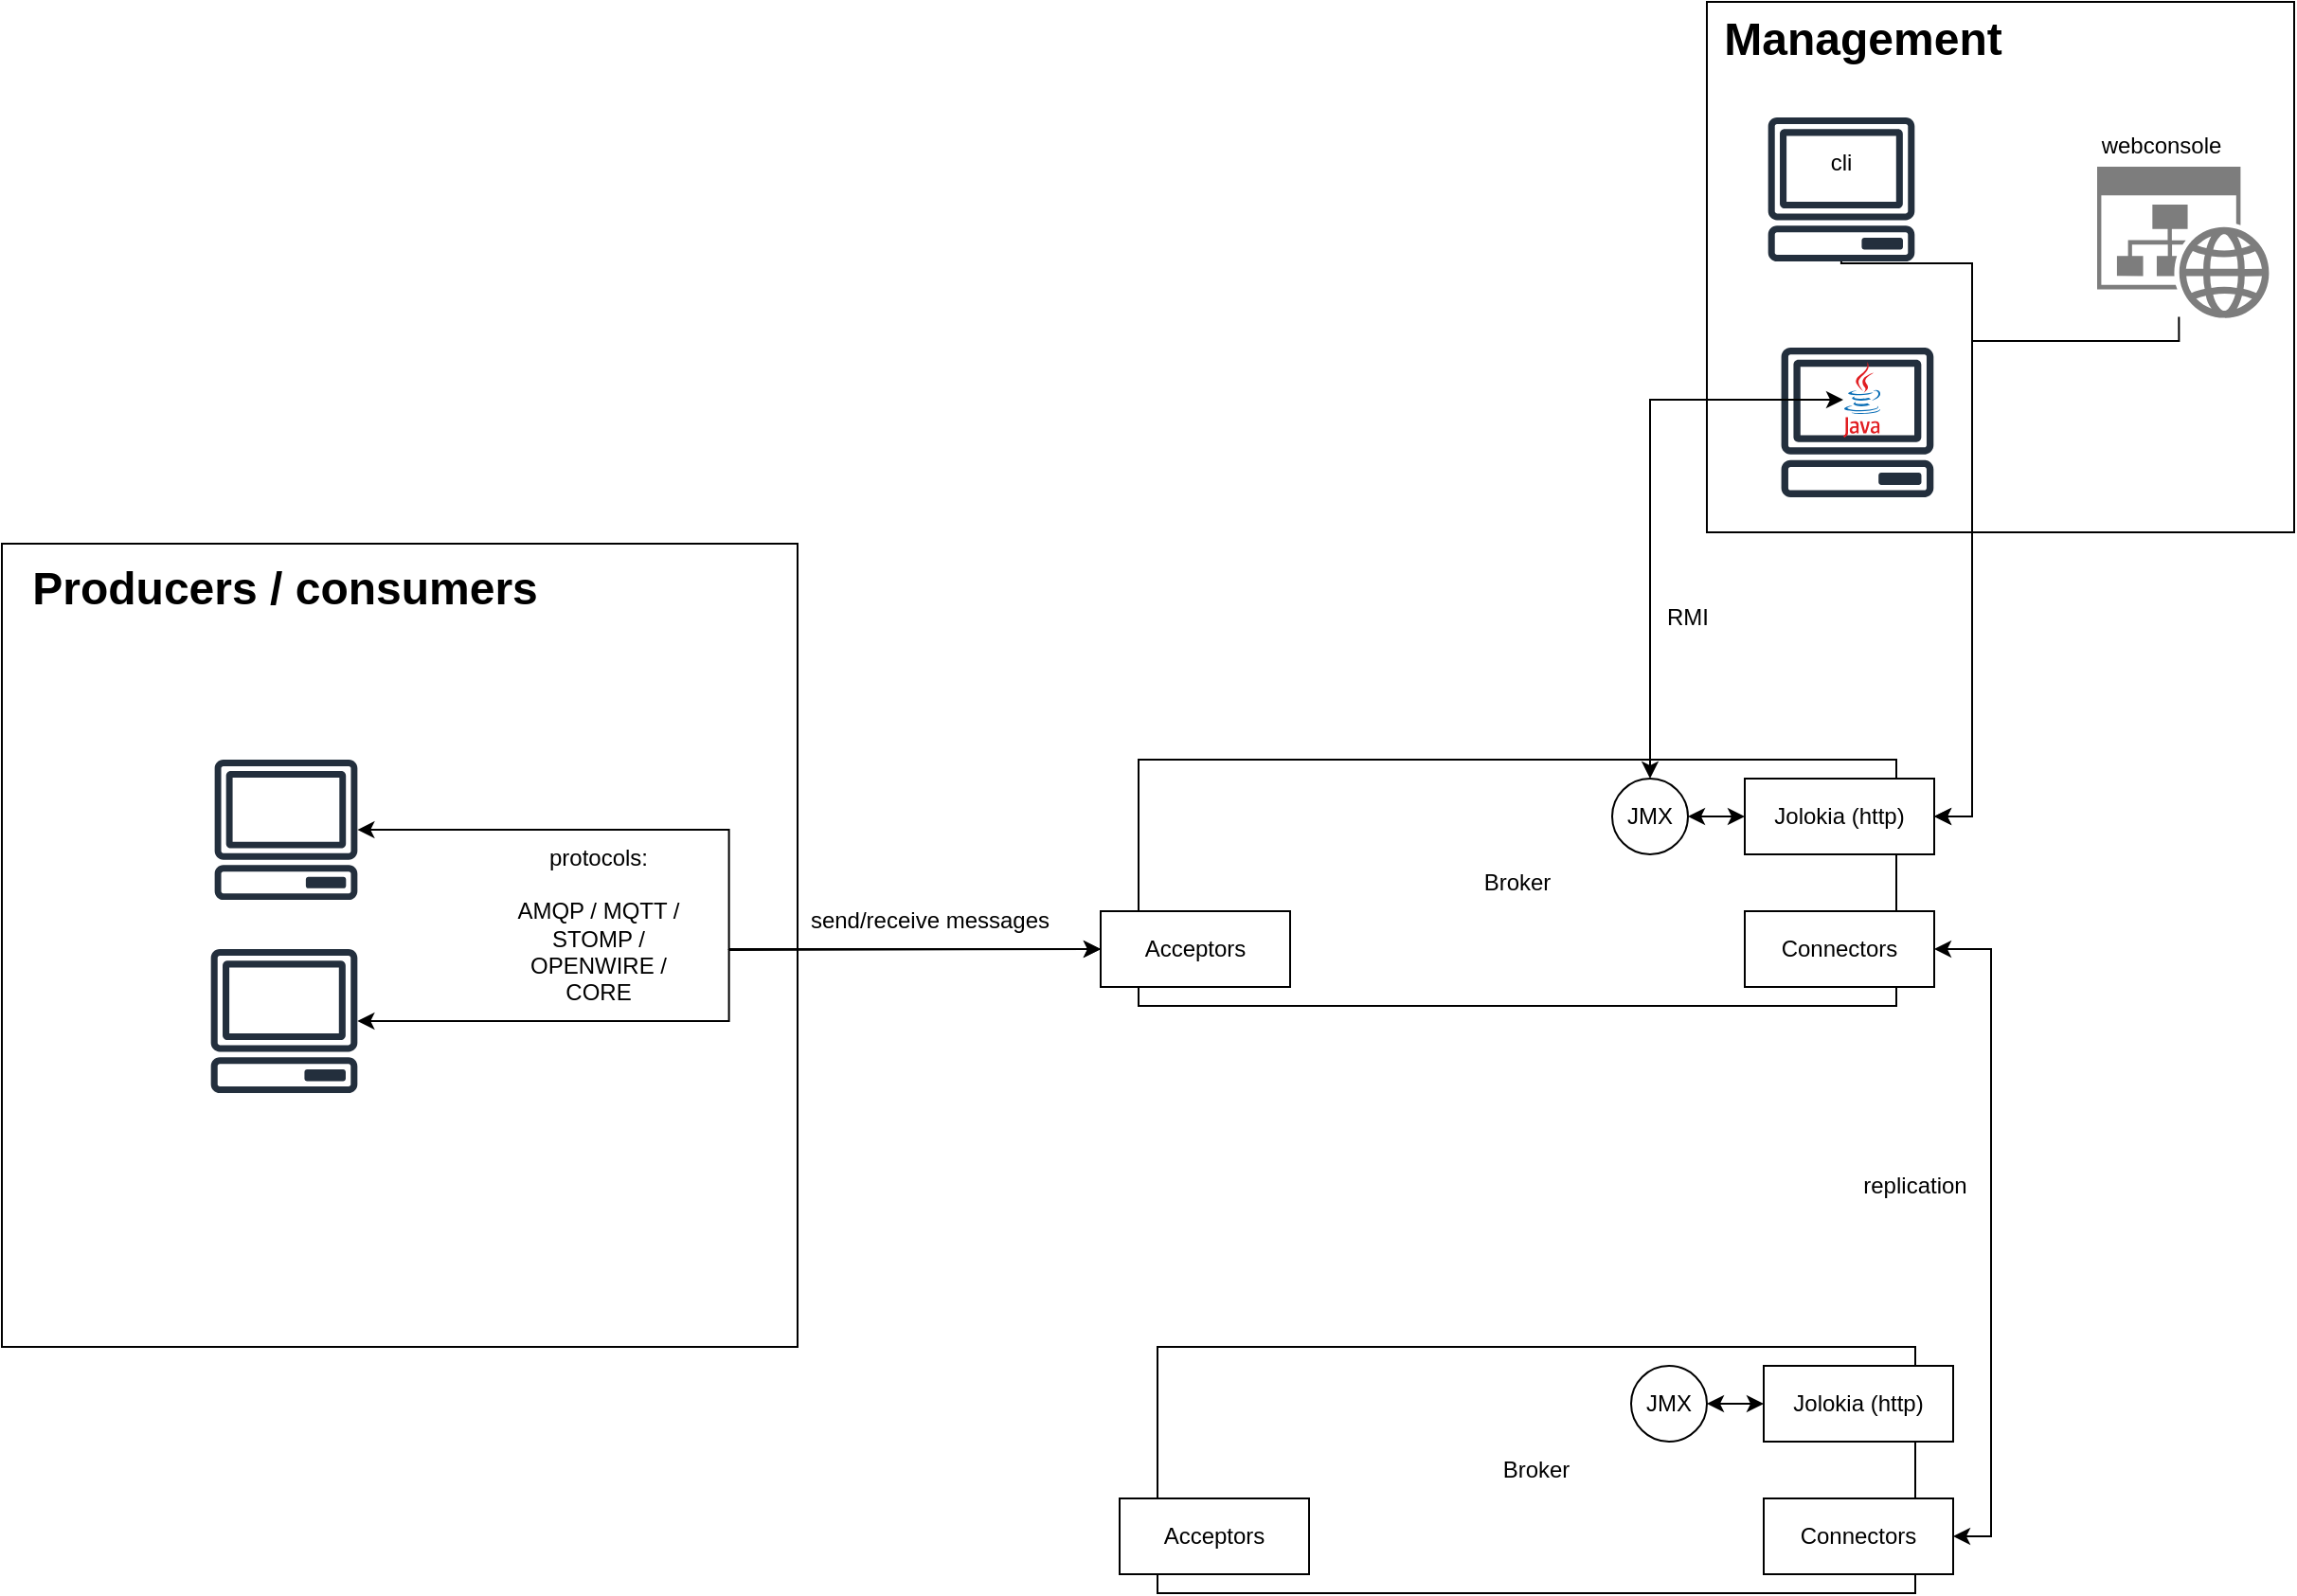 <mxfile version="24.7.7">
  <diagram name="Page-1" id="90a13364-a465-7bf4-72fc-28e22215d7a0">
    <mxGraphModel dx="3324" dy="1763" grid="1" gridSize="10" guides="1" tooltips="1" connect="1" arrows="1" fold="1" page="1" pageScale="1.5" pageWidth="1169" pageHeight="826" background="none" math="0" shadow="0">
      <root>
        <mxCell id="0" style=";html=1;" />
        <mxCell id="1" style=";html=1;" parent="0" />
        <mxCell id="2mRo7xvS9CaFnTbKlRw5-39" value="" style="rounded=0;whiteSpace=wrap;html=1;" parent="1" vertex="1">
          <mxGeometry x="1000" y="140" width="310" height="280" as="geometry" />
        </mxCell>
        <mxCell id="2mRo7xvS9CaFnTbKlRw5-49" value="" style="sketch=0;outlineConnect=0;fontColor=#232F3E;gradientColor=none;fillColor=#232F3D;strokeColor=none;dashed=0;verticalLabelPosition=bottom;verticalAlign=top;align=center;html=1;fontSize=12;fontStyle=0;aspect=fixed;pointerEvents=1;shape=mxgraph.aws4.client;" parent="1" vertex="1">
          <mxGeometry x="1038.95" y="322.5" width="81.05" height="78.97" as="geometry" />
        </mxCell>
        <mxCell id="2mRo7xvS9CaFnTbKlRw5-38" value="" style="rounded=0;whiteSpace=wrap;html=1;" parent="1" vertex="1">
          <mxGeometry x="100" y="426" width="420" height="424" as="geometry" />
        </mxCell>
        <mxCell id="2mRo7xvS9CaFnTbKlRw5-5" value="&lt;div&gt;Broker&lt;/div&gt;" style="whiteSpace=wrap;html=1;align=center;" parent="1" vertex="1">
          <mxGeometry x="700" y="540" width="400" height="130" as="geometry" />
        </mxCell>
        <mxCell id="2mRo7xvS9CaFnTbKlRw5-6" value="Acceptors" style="whiteSpace=wrap;html=1;align=center;" parent="1" vertex="1">
          <mxGeometry x="680" y="620" width="100" height="40" as="geometry" />
        </mxCell>
        <mxCell id="2mRo7xvS9CaFnTbKlRw5-8" value="Connectors" style="whiteSpace=wrap;html=1;align=center;" parent="1" vertex="1">
          <mxGeometry x="1020" y="620" width="100" height="40" as="geometry" />
        </mxCell>
        <mxCell id="2mRo7xvS9CaFnTbKlRw5-12" style="edgeStyle=orthogonalEdgeStyle;rounded=0;orthogonalLoop=1;jettySize=auto;html=1;entryX=1;entryY=0.5;entryDx=0;entryDy=0;startArrow=classic;startFill=1;exitX=1;exitY=0.5;exitDx=0;exitDy=0;" parent="1" source="2mRo7xvS9CaFnTbKlRw5-32" target="2mRo7xvS9CaFnTbKlRw5-8" edge="1">
          <mxGeometry relative="1" as="geometry">
            <mxPoint x="1040" y="850" as="sourcePoint" />
          </mxGeometry>
        </mxCell>
        <mxCell id="2mRo7xvS9CaFnTbKlRw5-18" style="edgeStyle=orthogonalEdgeStyle;rounded=0;orthogonalLoop=1;jettySize=auto;html=1;startArrow=classic;startFill=1;" parent="1" source="2mRo7xvS9CaFnTbKlRw5-15" edge="1">
          <mxGeometry relative="1" as="geometry">
            <mxPoint x="680" y="640" as="targetPoint" />
          </mxGeometry>
        </mxCell>
        <mxCell id="2mRo7xvS9CaFnTbKlRw5-15" value="" style="sketch=0;outlineConnect=0;fontColor=#232F3E;gradientColor=none;fillColor=#232F3D;strokeColor=none;dashed=0;verticalLabelPosition=bottom;verticalAlign=top;align=center;html=1;fontSize=12;fontStyle=0;aspect=fixed;pointerEvents=1;shape=mxgraph.aws4.client;" parent="1" vertex="1">
          <mxGeometry x="210" y="640" width="78" height="76" as="geometry" />
        </mxCell>
        <mxCell id="2mRo7xvS9CaFnTbKlRw5-17" style="edgeStyle=orthogonalEdgeStyle;rounded=0;orthogonalLoop=1;jettySize=auto;html=1;entryX=0;entryY=0.5;entryDx=0;entryDy=0;startArrow=classic;startFill=1;" parent="1" source="2mRo7xvS9CaFnTbKlRw5-16" target="2mRo7xvS9CaFnTbKlRw5-6" edge="1">
          <mxGeometry relative="1" as="geometry" />
        </mxCell>
        <mxCell id="2mRo7xvS9CaFnTbKlRw5-16" value="" style="sketch=0;outlineConnect=0;fontColor=#232F3E;gradientColor=none;fillColor=#232F3D;strokeColor=none;dashed=0;verticalLabelPosition=bottom;verticalAlign=top;align=center;html=1;fontSize=12;fontStyle=0;aspect=fixed;pointerEvents=1;shape=mxgraph.aws4.client;" parent="1" vertex="1">
          <mxGeometry x="212" y="540" width="76" height="74.05" as="geometry" />
        </mxCell>
        <mxCell id="2mRo7xvS9CaFnTbKlRw5-19" value="&lt;br&gt;protocols:&lt;br&gt;&lt;br&gt;AMQP / MQTT / STOMP /&lt;br&gt;OPENWIRE /&lt;br&gt;CORE" style="text;html=1;align=center;verticalAlign=middle;whiteSpace=wrap;rounded=0;" parent="1" vertex="1">
          <mxGeometry x="360" y="590" width="110" height="60" as="geometry" />
        </mxCell>
        <mxCell id="2mRo7xvS9CaFnTbKlRw5-20" value="send/receive messages" style="text;html=1;align=center;verticalAlign=middle;whiteSpace=wrap;rounded=0;" parent="1" vertex="1">
          <mxGeometry x="520" y="610" width="140" height="30" as="geometry" />
        </mxCell>
        <mxCell id="2mRo7xvS9CaFnTbKlRw5-21" value="&lt;div&gt;replication&lt;/div&gt;" style="text;html=1;align=center;verticalAlign=middle;whiteSpace=wrap;rounded=0;" parent="1" vertex="1">
          <mxGeometry x="1080" y="750" width="60" height="30" as="geometry" />
        </mxCell>
        <mxCell id="2mRo7xvS9CaFnTbKlRw5-22" value="Jolokia (http)" style="whiteSpace=wrap;html=1;align=center;" parent="1" vertex="1">
          <mxGeometry x="1020" y="550" width="100" height="40" as="geometry" />
        </mxCell>
        <mxCell id="2mRo7xvS9CaFnTbKlRw5-24" style="edgeStyle=orthogonalEdgeStyle;rounded=0;orthogonalLoop=1;jettySize=auto;html=1;exitX=1;exitY=0.5;exitDx=0;exitDy=0;startArrow=classic;startFill=1;" parent="1" source="2mRo7xvS9CaFnTbKlRw5-23" target="2mRo7xvS9CaFnTbKlRw5-22" edge="1">
          <mxGeometry relative="1" as="geometry" />
        </mxCell>
        <mxCell id="2mRo7xvS9CaFnTbKlRw5-23" value="JMX" style="ellipse;whiteSpace=wrap;html=1;aspect=fixed;" parent="1" vertex="1">
          <mxGeometry x="950" y="550" width="40" height="40" as="geometry" />
        </mxCell>
        <mxCell id="2mRo7xvS9CaFnTbKlRw5-43" style="edgeStyle=orthogonalEdgeStyle;rounded=0;orthogonalLoop=1;jettySize=auto;html=1;entryX=1;entryY=0.5;entryDx=0;entryDy=0;" parent="1" source="2mRo7xvS9CaFnTbKlRw5-25" target="2mRo7xvS9CaFnTbKlRw5-22" edge="1">
          <mxGeometry relative="1" as="geometry">
            <Array as="points">
              <mxPoint x="1140" y="278" />
              <mxPoint x="1140" y="570" />
            </Array>
          </mxGeometry>
        </mxCell>
        <mxCell id="2mRo7xvS9CaFnTbKlRw5-25" value="" style="sketch=0;outlineConnect=0;fontColor=#232F3E;gradientColor=none;fillColor=#232F3D;strokeColor=none;dashed=0;verticalLabelPosition=bottom;verticalAlign=top;align=center;html=1;fontSize=12;fontStyle=0;aspect=fixed;pointerEvents=1;shape=mxgraph.aws4.client;" parent="1" vertex="1">
          <mxGeometry x="1032" y="201" width="78" height="76" as="geometry" />
        </mxCell>
        <mxCell id="2mRo7xvS9CaFnTbKlRw5-30" value="&lt;div&gt;Broker&lt;/div&gt;" style="whiteSpace=wrap;html=1;align=center;" parent="1" vertex="1">
          <mxGeometry x="710" y="850" width="400" height="130" as="geometry" />
        </mxCell>
        <mxCell id="2mRo7xvS9CaFnTbKlRw5-31" value="Acceptors" style="whiteSpace=wrap;html=1;align=center;" parent="1" vertex="1">
          <mxGeometry x="690" y="930" width="100" height="40" as="geometry" />
        </mxCell>
        <mxCell id="2mRo7xvS9CaFnTbKlRw5-32" value="Connectors" style="whiteSpace=wrap;html=1;align=center;" parent="1" vertex="1">
          <mxGeometry x="1030" y="930" width="100" height="40" as="geometry" />
        </mxCell>
        <mxCell id="2mRo7xvS9CaFnTbKlRw5-33" value="Jolokia (http)" style="whiteSpace=wrap;html=1;align=center;" parent="1" vertex="1">
          <mxGeometry x="1030" y="860" width="100" height="40" as="geometry" />
        </mxCell>
        <mxCell id="2mRo7xvS9CaFnTbKlRw5-34" style="edgeStyle=orthogonalEdgeStyle;rounded=0;orthogonalLoop=1;jettySize=auto;html=1;exitX=1;exitY=0.5;exitDx=0;exitDy=0;startArrow=classic;startFill=1;" parent="1" source="2mRo7xvS9CaFnTbKlRw5-35" target="2mRo7xvS9CaFnTbKlRw5-33" edge="1">
          <mxGeometry relative="1" as="geometry" />
        </mxCell>
        <mxCell id="2mRo7xvS9CaFnTbKlRw5-35" value="JMX" style="ellipse;whiteSpace=wrap;html=1;aspect=fixed;" parent="1" vertex="1">
          <mxGeometry x="960" y="860" width="40" height="40" as="geometry" />
        </mxCell>
        <mxCell id="2mRo7xvS9CaFnTbKlRw5-37" value="Producers / consumers" style="text;strokeColor=none;fillColor=none;html=1;fontSize=24;fontStyle=1;verticalAlign=middle;align=center;" parent="1" vertex="1">
          <mxGeometry x="199" y="430" width="100" height="40" as="geometry" />
        </mxCell>
        <mxCell id="2mRo7xvS9CaFnTbKlRw5-40" value="Management" style="text;strokeColor=none;fillColor=none;html=1;fontSize=24;fontStyle=1;verticalAlign=middle;align=center;" parent="1" vertex="1">
          <mxGeometry x="1032" y="140" width="100" height="40" as="geometry" />
        </mxCell>
        <mxCell id="2mRo7xvS9CaFnTbKlRw5-42" style="edgeStyle=orthogonalEdgeStyle;rounded=0;orthogonalLoop=1;jettySize=auto;html=1;entryX=1;entryY=0.5;entryDx=0;entryDy=0;exitX=0.475;exitY=0.99;exitDx=0;exitDy=0;exitPerimeter=0;" parent="1" source="2mRo7xvS9CaFnTbKlRw5-41" target="2mRo7xvS9CaFnTbKlRw5-22" edge="1">
          <mxGeometry relative="1" as="geometry">
            <Array as="points">
              <mxPoint x="1140" y="319" />
              <mxPoint x="1140" y="570" />
            </Array>
          </mxGeometry>
        </mxCell>
        <mxCell id="2mRo7xvS9CaFnTbKlRw5-41" value="" style="sketch=0;aspect=fixed;pointerEvents=1;shadow=0;dashed=0;html=1;strokeColor=none;labelPosition=center;verticalLabelPosition=bottom;verticalAlign=top;align=center;shape=mxgraph.mscae.enterprise.website_generic;fillColor=#7D7D7D;" parent="1" vertex="1">
          <mxGeometry x="1206" y="227" width="90.91" height="80" as="geometry" />
        </mxCell>
        <mxCell id="2mRo7xvS9CaFnTbKlRw5-44" value="webconsole" style="text;html=1;align=center;verticalAlign=middle;whiteSpace=wrap;rounded=0;" parent="1" vertex="1">
          <mxGeometry x="1210" y="201" width="60" height="30" as="geometry" />
        </mxCell>
        <mxCell id="2mRo7xvS9CaFnTbKlRw5-46" value="cli" style="text;html=1;align=center;verticalAlign=middle;whiteSpace=wrap;rounded=0;" parent="1" vertex="1">
          <mxGeometry x="1041" y="210" width="60" height="30" as="geometry" />
        </mxCell>
        <mxCell id="2mRo7xvS9CaFnTbKlRw5-48" style="edgeStyle=orthogonalEdgeStyle;rounded=0;orthogonalLoop=1;jettySize=auto;html=1;startArrow=classic;startFill=1;" parent="1" source="2mRo7xvS9CaFnTbKlRw5-47" target="2mRo7xvS9CaFnTbKlRw5-23" edge="1">
          <mxGeometry relative="1" as="geometry" />
        </mxCell>
        <mxCell id="2mRo7xvS9CaFnTbKlRw5-47" value="" style="dashed=0;outlineConnect=0;html=1;align=center;labelPosition=center;verticalLabelPosition=bottom;verticalAlign=top;shape=mxgraph.weblogos.java" parent="1" vertex="1">
          <mxGeometry x="1072" y="330" width="20" height="40" as="geometry" />
        </mxCell>
        <mxCell id="2mRo7xvS9CaFnTbKlRw5-50" value="RMI" style="text;html=1;align=center;verticalAlign=middle;whiteSpace=wrap;rounded=0;" parent="1" vertex="1">
          <mxGeometry x="960" y="450" width="60" height="30" as="geometry" />
        </mxCell>
      </root>
    </mxGraphModel>
  </diagram>
</mxfile>
